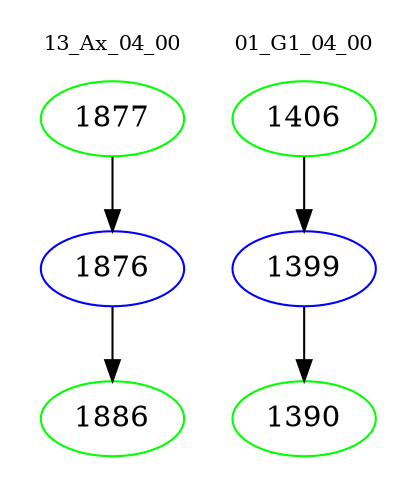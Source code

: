 digraph{
subgraph cluster_0 {
color = white
label = "13_Ax_04_00";
fontsize=10;
T0_1877 [label="1877", color="green"]
T0_1877 -> T0_1876 [color="black"]
T0_1876 [label="1876", color="blue"]
T0_1876 -> T0_1886 [color="black"]
T0_1886 [label="1886", color="green"]
}
subgraph cluster_1 {
color = white
label = "01_G1_04_00";
fontsize=10;
T1_1406 [label="1406", color="green"]
T1_1406 -> T1_1399 [color="black"]
T1_1399 [label="1399", color="blue"]
T1_1399 -> T1_1390 [color="black"]
T1_1390 [label="1390", color="green"]
}
}
